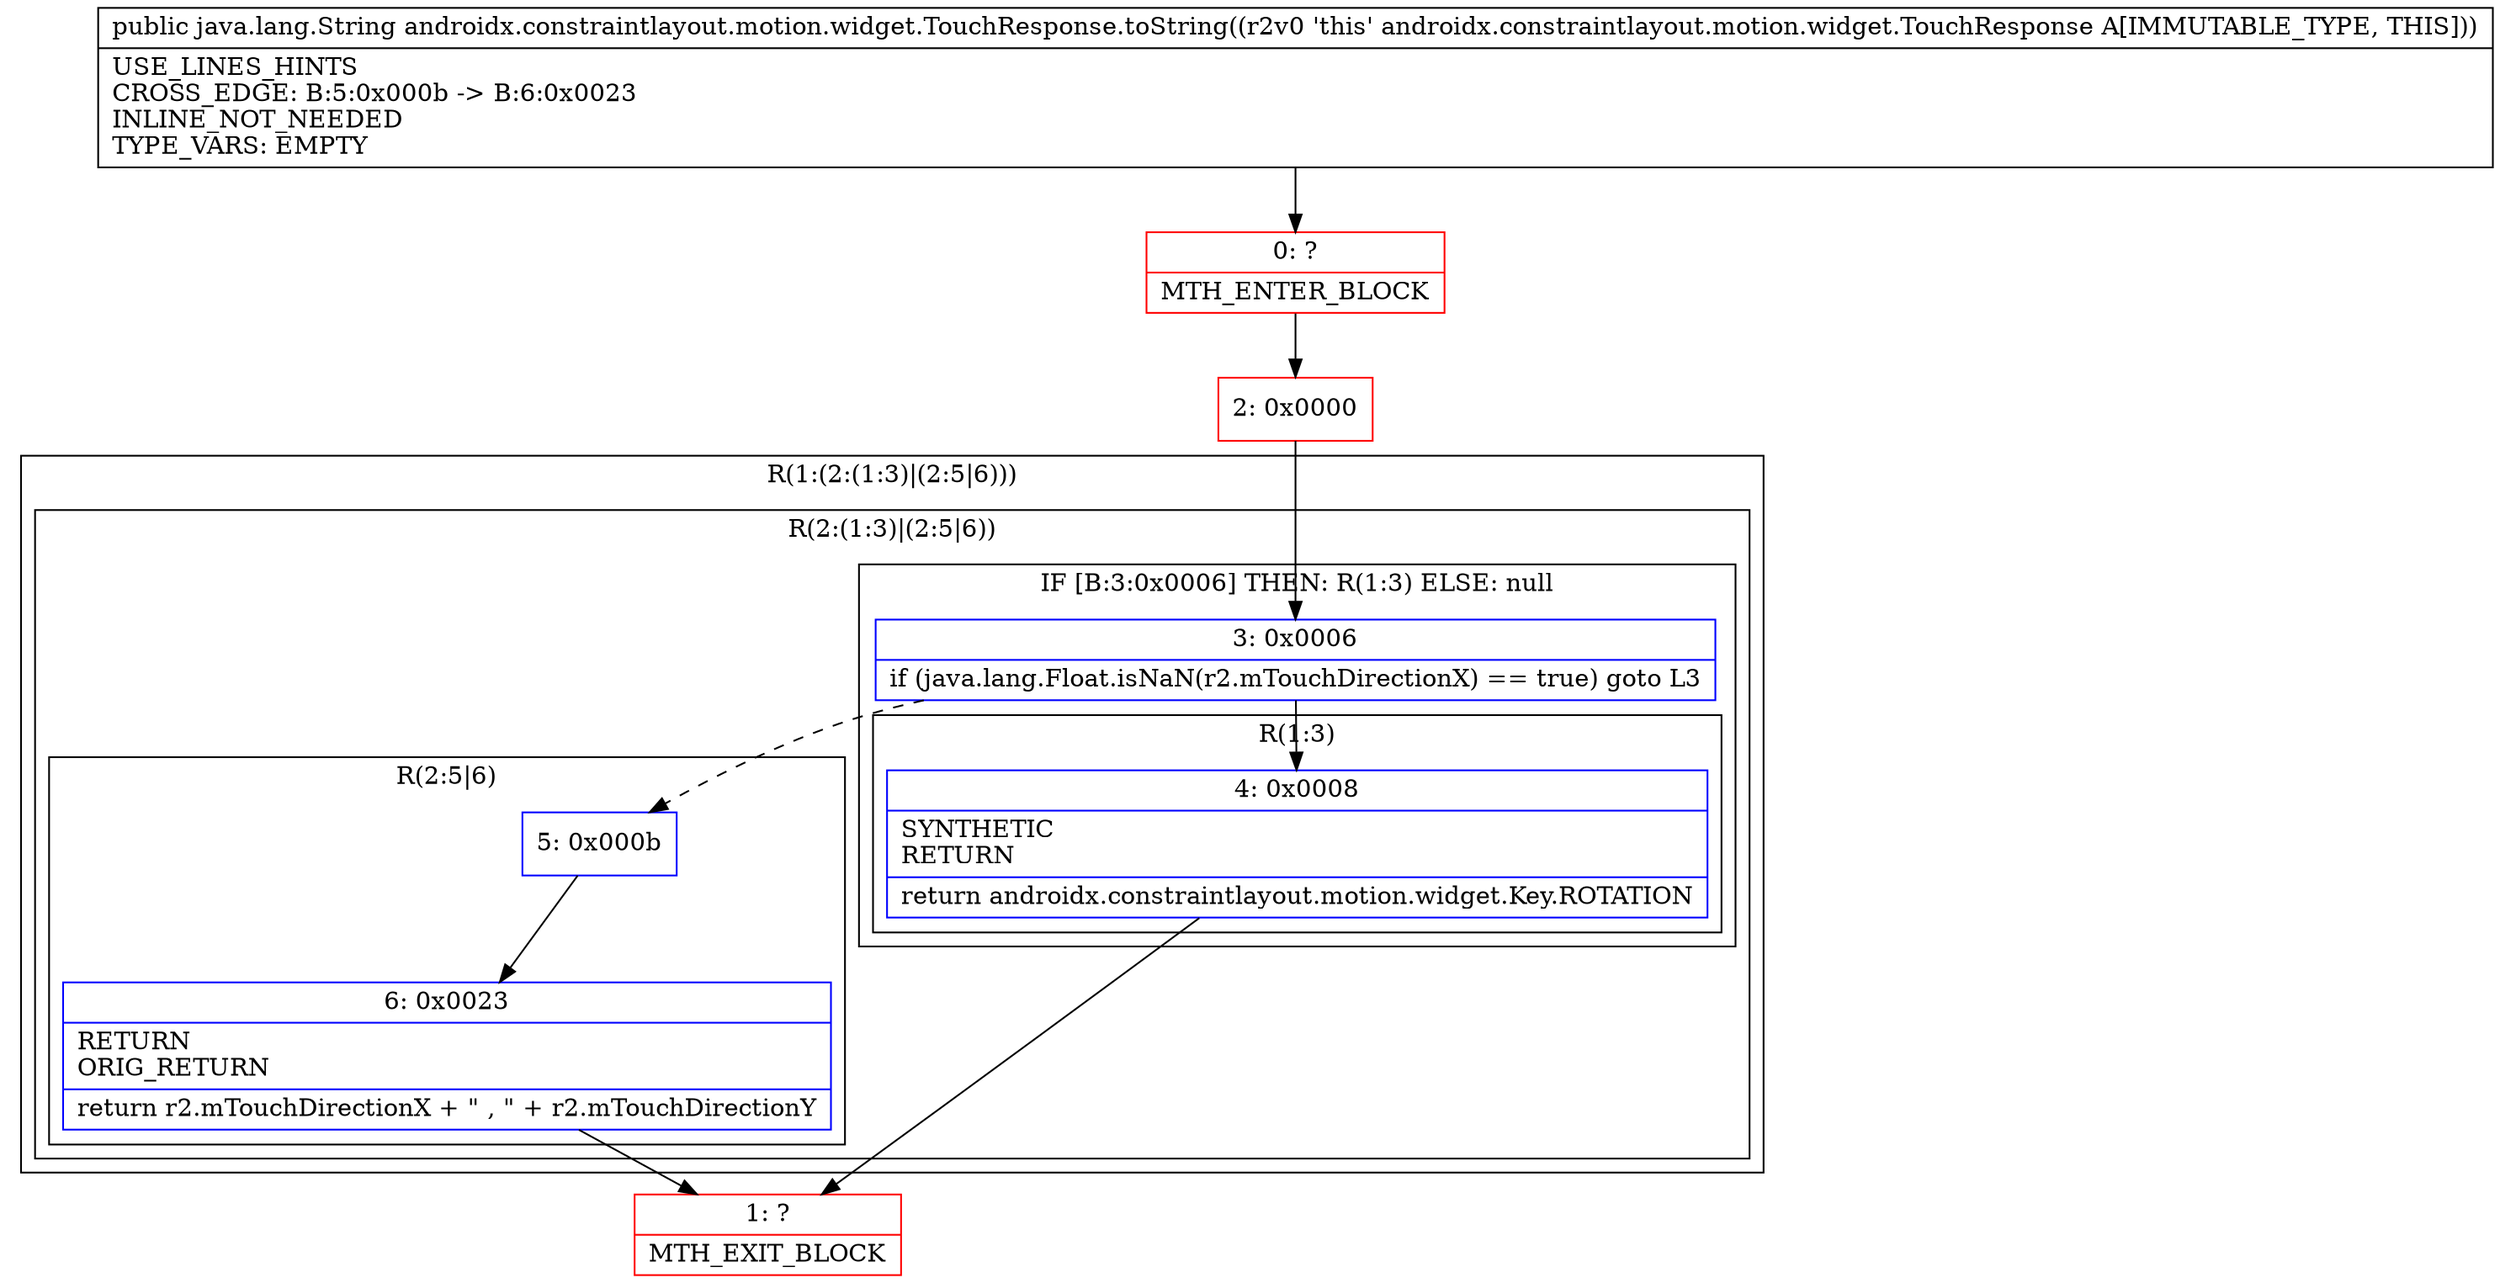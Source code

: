 digraph "CFG forandroidx.constraintlayout.motion.widget.TouchResponse.toString()Ljava\/lang\/String;" {
subgraph cluster_Region_1896167233 {
label = "R(1:(2:(1:3)|(2:5|6)))";
node [shape=record,color=blue];
subgraph cluster_Region_521689888 {
label = "R(2:(1:3)|(2:5|6))";
node [shape=record,color=blue];
subgraph cluster_IfRegion_2005196357 {
label = "IF [B:3:0x0006] THEN: R(1:3) ELSE: null";
node [shape=record,color=blue];
Node_3 [shape=record,label="{3\:\ 0x0006|if (java.lang.Float.isNaN(r2.mTouchDirectionX) == true) goto L3\l}"];
subgraph cluster_Region_527164946 {
label = "R(1:3)";
node [shape=record,color=blue];
Node_4 [shape=record,label="{4\:\ 0x0008|SYNTHETIC\lRETURN\l|return androidx.constraintlayout.motion.widget.Key.ROTATION\l}"];
}
}
subgraph cluster_Region_1200387457 {
label = "R(2:5|6)";
node [shape=record,color=blue];
Node_5 [shape=record,label="{5\:\ 0x000b}"];
Node_6 [shape=record,label="{6\:\ 0x0023|RETURN\lORIG_RETURN\l|return r2.mTouchDirectionX + \" , \" + r2.mTouchDirectionY\l}"];
}
}
}
Node_0 [shape=record,color=red,label="{0\:\ ?|MTH_ENTER_BLOCK\l}"];
Node_2 [shape=record,color=red,label="{2\:\ 0x0000}"];
Node_1 [shape=record,color=red,label="{1\:\ ?|MTH_EXIT_BLOCK\l}"];
MethodNode[shape=record,label="{public java.lang.String androidx.constraintlayout.motion.widget.TouchResponse.toString((r2v0 'this' androidx.constraintlayout.motion.widget.TouchResponse A[IMMUTABLE_TYPE, THIS]))  | USE_LINES_HINTS\lCROSS_EDGE: B:5:0x000b \-\> B:6:0x0023\lINLINE_NOT_NEEDED\lTYPE_VARS: EMPTY\l}"];
MethodNode -> Node_0;Node_3 -> Node_4;
Node_3 -> Node_5[style=dashed];
Node_4 -> Node_1;
Node_5 -> Node_6;
Node_6 -> Node_1;
Node_0 -> Node_2;
Node_2 -> Node_3;
}


